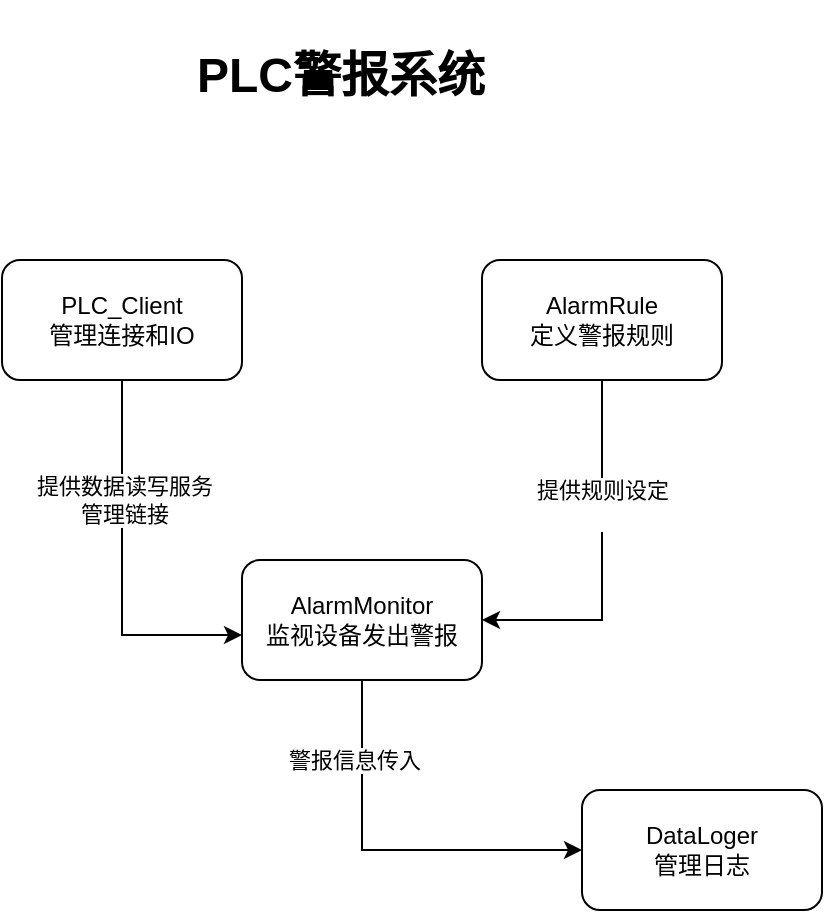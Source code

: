 <mxfile version="28.1.2">
  <diagram name="第 1 页" id="_KrfIET2W_x7kCQmwO5U">
    <mxGraphModel dx="1106" dy="762" grid="1" gridSize="10" guides="1" tooltips="1" connect="1" arrows="1" fold="1" page="1" pageScale="1" pageWidth="827" pageHeight="1169" math="0" shadow="0">
      <root>
        <mxCell id="0" />
        <mxCell id="1" parent="0" />
        <mxCell id="F-6AjOzPrQF_bU0hyuUf-1" value="PLC_Client&lt;div&gt;管理连接和IO&lt;/div&gt;" style="rounded=1;whiteSpace=wrap;html=1;" vertex="1" parent="1">
          <mxGeometry x="160" y="290" width="120" height="60" as="geometry" />
        </mxCell>
        <mxCell id="F-6AjOzPrQF_bU0hyuUf-2" value="DataLoger&lt;div&gt;管理日志&lt;/div&gt;" style="rounded=1;whiteSpace=wrap;html=1;" vertex="1" parent="1">
          <mxGeometry x="450" y="555" width="120" height="60" as="geometry" />
        </mxCell>
        <mxCell id="F-6AjOzPrQF_bU0hyuUf-7" style="edgeStyle=orthogonalEdgeStyle;rounded=0;orthogonalLoop=1;jettySize=auto;html=1;exitX=0.5;exitY=1;exitDx=0;exitDy=0;entryX=0;entryY=0.5;entryDx=0;entryDy=0;" edge="1" parent="1" source="F-6AjOzPrQF_bU0hyuUf-3" target="F-6AjOzPrQF_bU0hyuUf-2">
          <mxGeometry relative="1" as="geometry" />
        </mxCell>
        <mxCell id="F-6AjOzPrQF_bU0hyuUf-10" value="警报信息传入" style="edgeLabel;html=1;align=center;verticalAlign=middle;resizable=0;points=[];dashed=1;" vertex="1" connectable="0" parent="F-6AjOzPrQF_bU0hyuUf-7">
          <mxGeometry x="-0.59" y="-4" relative="1" as="geometry">
            <mxPoint as="offset" />
          </mxGeometry>
        </mxCell>
        <mxCell id="F-6AjOzPrQF_bU0hyuUf-3" value="AlarmMonitor&lt;div&gt;监视设备发出警报&lt;/div&gt;" style="rounded=1;whiteSpace=wrap;html=1;" vertex="1" parent="1">
          <mxGeometry x="280" y="440" width="120" height="60" as="geometry" />
        </mxCell>
        <mxCell id="F-6AjOzPrQF_bU0hyuUf-6" style="edgeStyle=orthogonalEdgeStyle;rounded=0;orthogonalLoop=1;jettySize=auto;html=1;exitX=0.5;exitY=1;exitDx=0;exitDy=0;entryX=1;entryY=0.5;entryDx=0;entryDy=0;" edge="1" parent="1" source="F-6AjOzPrQF_bU0hyuUf-4" target="F-6AjOzPrQF_bU0hyuUf-3">
          <mxGeometry relative="1" as="geometry" />
        </mxCell>
        <mxCell id="F-6AjOzPrQF_bU0hyuUf-9" value="提供规则设定&lt;div&gt;&lt;br&gt;&lt;/div&gt;" style="edgeLabel;html=1;align=center;verticalAlign=middle;resizable=0;points=[];dashed=1;" vertex="1" connectable="0" parent="F-6AjOzPrQF_bU0hyuUf-6">
          <mxGeometry x="-0.311" relative="1" as="geometry">
            <mxPoint as="offset" />
          </mxGeometry>
        </mxCell>
        <mxCell id="F-6AjOzPrQF_bU0hyuUf-4" value="AlarmRule&lt;div&gt;定义警报规则&lt;/div&gt;" style="rounded=1;whiteSpace=wrap;html=1;" vertex="1" parent="1">
          <mxGeometry x="400" y="290" width="120" height="60" as="geometry" />
        </mxCell>
        <mxCell id="F-6AjOzPrQF_bU0hyuUf-5" style="edgeStyle=orthogonalEdgeStyle;rounded=0;orthogonalLoop=1;jettySize=auto;html=1;exitX=0.5;exitY=1;exitDx=0;exitDy=0;entryX=0;entryY=0.625;entryDx=0;entryDy=0;entryPerimeter=0;" edge="1" parent="1" source="F-6AjOzPrQF_bU0hyuUf-1" target="F-6AjOzPrQF_bU0hyuUf-3">
          <mxGeometry relative="1" as="geometry" />
        </mxCell>
        <mxCell id="F-6AjOzPrQF_bU0hyuUf-8" value="提供数据读写服务&lt;div&gt;管理链接&lt;/div&gt;" style="edgeLabel;html=1;align=center;verticalAlign=middle;resizable=0;points=[];dashed=1;" vertex="1" connectable="0" parent="F-6AjOzPrQF_bU0hyuUf-5">
          <mxGeometry x="-0.36" y="1" relative="1" as="geometry">
            <mxPoint as="offset" />
          </mxGeometry>
        </mxCell>
        <mxCell id="F-6AjOzPrQF_bU0hyuUf-11" value="&lt;h1&gt;PLC警报系统&lt;/h1&gt;&lt;div&gt;&lt;br&gt;&lt;/div&gt;" style="text;html=1;align=center;verticalAlign=middle;resizable=0;points=[];autosize=1;strokeColor=none;fillColor=none;" vertex="1" parent="1">
          <mxGeometry x="244" y="160" width="170" height="90" as="geometry" />
        </mxCell>
      </root>
    </mxGraphModel>
  </diagram>
</mxfile>
